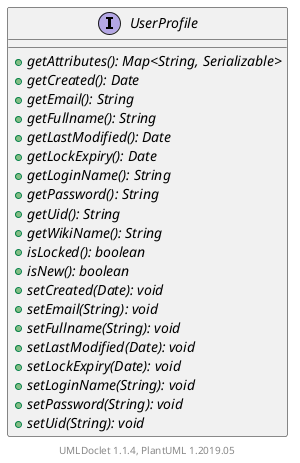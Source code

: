@startuml

    interface UserProfile [[UserProfile.html]] {
        {abstract} +getAttributes(): Map<String, Serializable>
        {abstract} +getCreated(): Date
        {abstract} +getEmail(): String
        {abstract} +getFullname(): String
        {abstract} +getLastModified(): Date
        {abstract} +getLockExpiry(): Date
        {abstract} +getLoginName(): String
        {abstract} +getPassword(): String
        {abstract} +getUid(): String
        {abstract} +getWikiName(): String
        {abstract} +isLocked(): boolean
        {abstract} +isNew(): boolean
        {abstract} +setCreated(Date): void
        {abstract} +setEmail(String): void
        {abstract} +setFullname(String): void
        {abstract} +setLastModified(Date): void
        {abstract} +setLockExpiry(Date): void
        {abstract} +setLoginName(String): void
        {abstract} +setPassword(String): void
        {abstract} +setUid(String): void
    }


    center footer UMLDoclet 1.1.4, PlantUML 1.2019.05
@enduml
